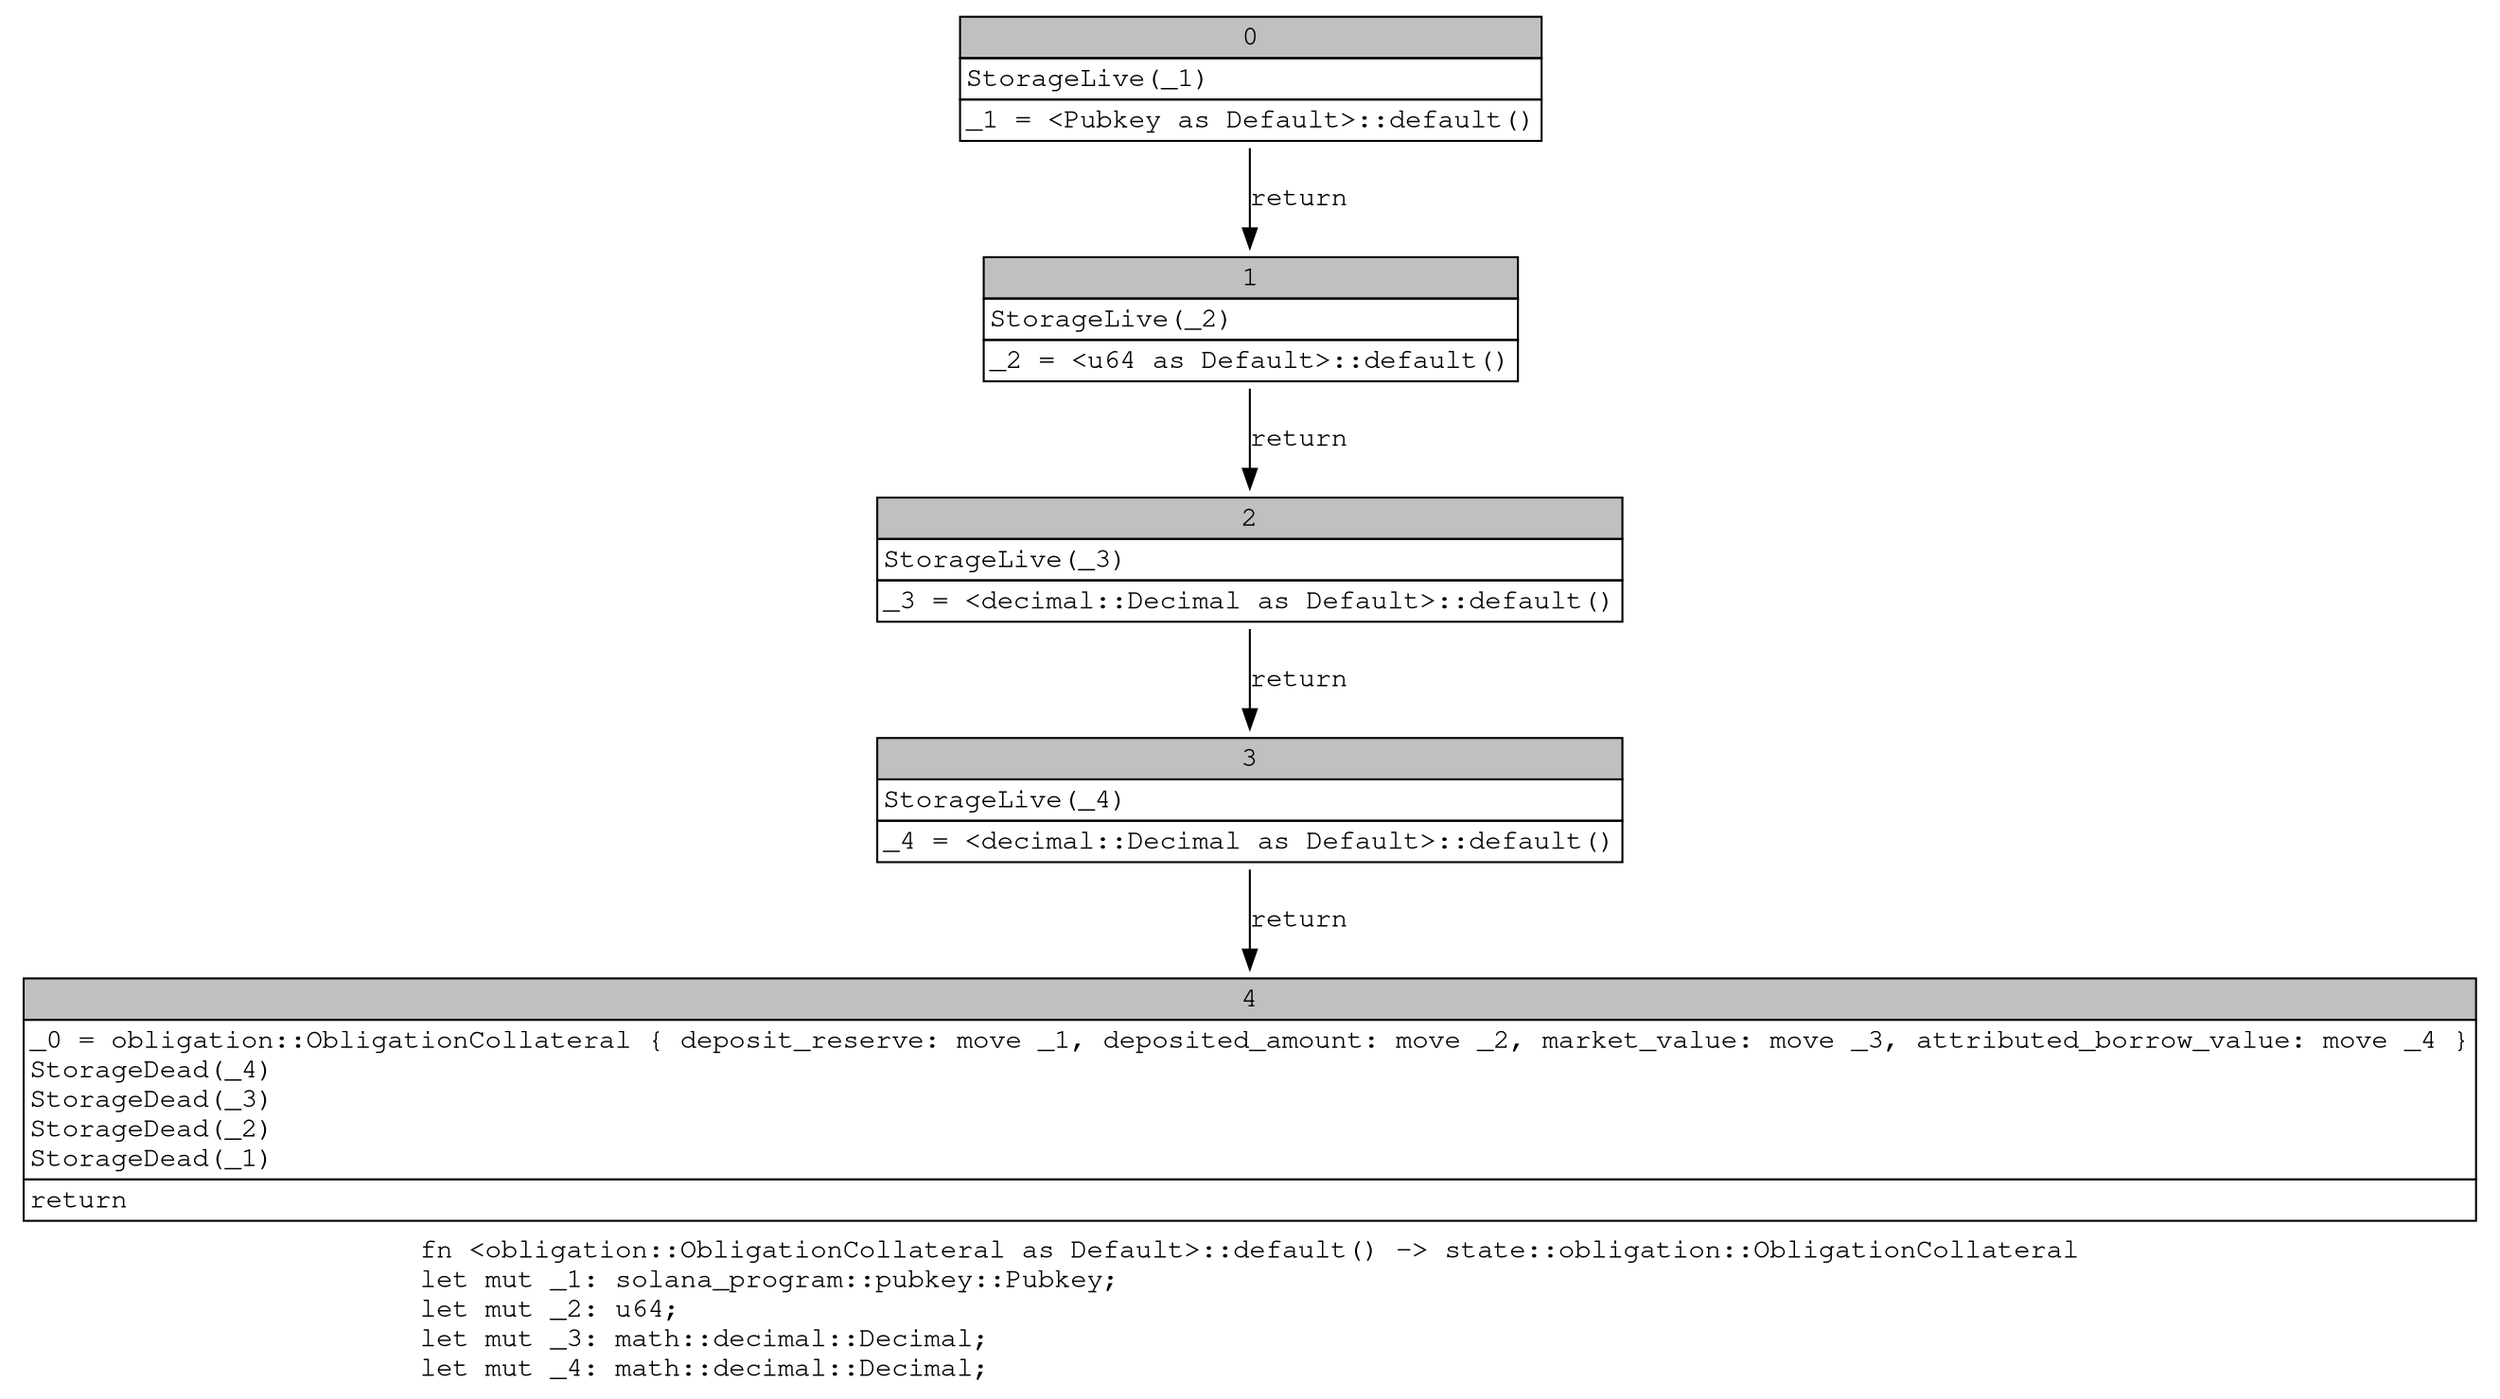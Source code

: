 digraph Mir_0_2006 {
    graph [fontname="Courier, monospace"];
    node [fontname="Courier, monospace"];
    edge [fontname="Courier, monospace"];
    label=<fn &lt;obligation::ObligationCollateral as Default&gt;::default() -&gt; state::obligation::ObligationCollateral<br align="left"/>let mut _1: solana_program::pubkey::Pubkey;<br align="left"/>let mut _2: u64;<br align="left"/>let mut _3: math::decimal::Decimal;<br align="left"/>let mut _4: math::decimal::Decimal;<br align="left"/>>;
    bb0__0_2006 [shape="none", label=<<table border="0" cellborder="1" cellspacing="0"><tr><td bgcolor="gray" align="center" colspan="1">0</td></tr><tr><td align="left" balign="left">StorageLive(_1)<br/></td></tr><tr><td align="left">_1 = &lt;Pubkey as Default&gt;::default()</td></tr></table>>];
    bb1__0_2006 [shape="none", label=<<table border="0" cellborder="1" cellspacing="0"><tr><td bgcolor="gray" align="center" colspan="1">1</td></tr><tr><td align="left" balign="left">StorageLive(_2)<br/></td></tr><tr><td align="left">_2 = &lt;u64 as Default&gt;::default()</td></tr></table>>];
    bb2__0_2006 [shape="none", label=<<table border="0" cellborder="1" cellspacing="0"><tr><td bgcolor="gray" align="center" colspan="1">2</td></tr><tr><td align="left" balign="left">StorageLive(_3)<br/></td></tr><tr><td align="left">_3 = &lt;decimal::Decimal as Default&gt;::default()</td></tr></table>>];
    bb3__0_2006 [shape="none", label=<<table border="0" cellborder="1" cellspacing="0"><tr><td bgcolor="gray" align="center" colspan="1">3</td></tr><tr><td align="left" balign="left">StorageLive(_4)<br/></td></tr><tr><td align="left">_4 = &lt;decimal::Decimal as Default&gt;::default()</td></tr></table>>];
    bb4__0_2006 [shape="none", label=<<table border="0" cellborder="1" cellspacing="0"><tr><td bgcolor="gray" align="center" colspan="1">4</td></tr><tr><td align="left" balign="left">_0 = obligation::ObligationCollateral { deposit_reserve: move _1, deposited_amount: move _2, market_value: move _3, attributed_borrow_value: move _4 }<br/>StorageDead(_4)<br/>StorageDead(_3)<br/>StorageDead(_2)<br/>StorageDead(_1)<br/></td></tr><tr><td align="left">return</td></tr></table>>];
    bb0__0_2006 -> bb1__0_2006 [label="return"];
    bb1__0_2006 -> bb2__0_2006 [label="return"];
    bb2__0_2006 -> bb3__0_2006 [label="return"];
    bb3__0_2006 -> bb4__0_2006 [label="return"];
}
